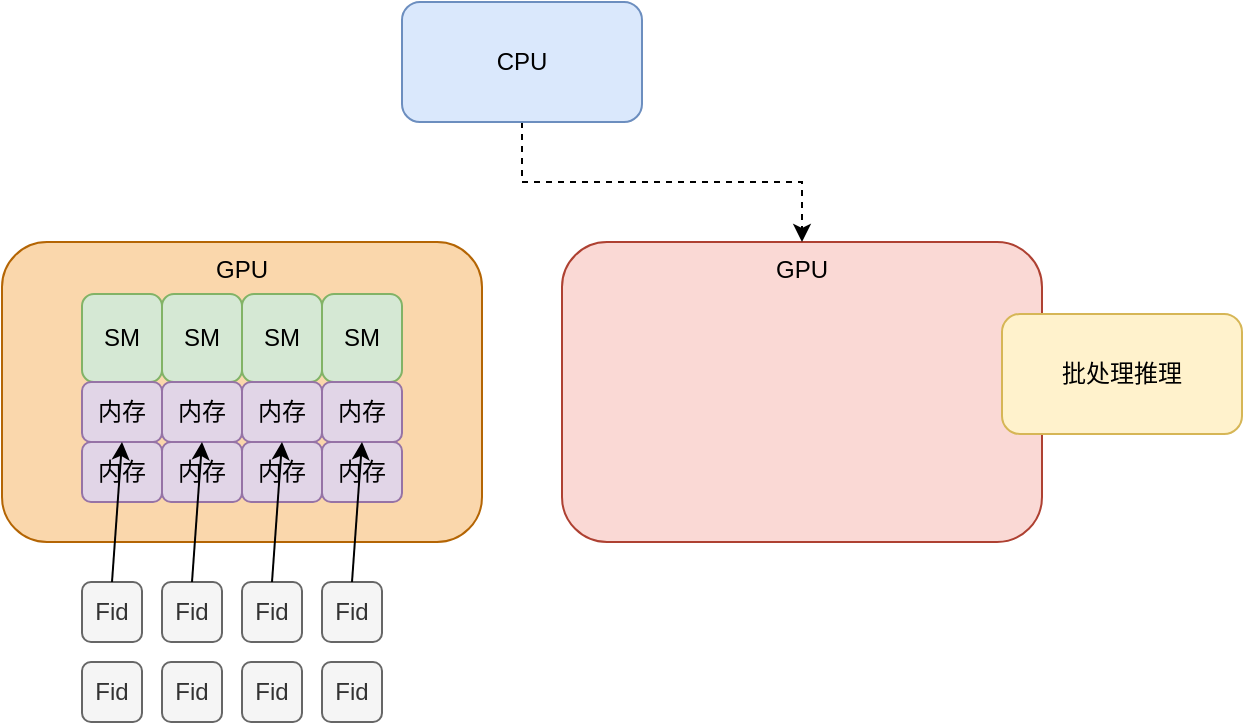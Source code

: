 <mxfile version="22.1.1" type="github">
  <diagram name="第 1 页" id="HzuX8MR-6W568-05lvP0">
    <mxGraphModel dx="1221" dy="737" grid="1" gridSize="10" guides="1" tooltips="1" connect="1" arrows="1" fold="1" page="1" pageScale="1" pageWidth="827" pageHeight="1169" math="0" shadow="0">
      <root>
        <mxCell id="0" />
        <mxCell id="1" parent="0" />
        <mxCell id="Jh2EIcRvJyehIqJK0xyP-31" value="GPU&lt;br&gt;" style="rounded=1;whiteSpace=wrap;html=1;fillColor=#fad7ac;strokeColor=#b46504;verticalAlign=top;container=0;" parent="1" vertex="1">
          <mxGeometry x="120" y="240" width="240" height="150" as="geometry" />
        </mxCell>
        <mxCell id="Jh2EIcRvJyehIqJK0xyP-32" value="GPU" style="rounded=1;whiteSpace=wrap;html=1;fillColor=#fad9d5;strokeColor=#ae4132;verticalAlign=top;container=0;" parent="1" vertex="1">
          <mxGeometry x="400" y="240" width="240" height="150" as="geometry" />
        </mxCell>
        <mxCell id="Jh2EIcRvJyehIqJK0xyP-42" value="SM" style="rounded=1;whiteSpace=wrap;html=1;fillColor=#d5e8d4;strokeColor=#82b366;" parent="1" vertex="1">
          <mxGeometry x="160" y="266" width="40" height="44" as="geometry" />
        </mxCell>
        <mxCell id="Jh2EIcRvJyehIqJK0xyP-50" value="SM" style="rounded=1;whiteSpace=wrap;html=1;fillColor=#d5e8d4;strokeColor=#82b366;" parent="1" vertex="1">
          <mxGeometry x="200" y="266" width="40" height="44" as="geometry" />
        </mxCell>
        <mxCell id="Jh2EIcRvJyehIqJK0xyP-51" value="SM" style="rounded=1;whiteSpace=wrap;html=1;fillColor=#d5e8d4;strokeColor=#82b366;" parent="1" vertex="1">
          <mxGeometry x="240" y="266" width="40" height="44" as="geometry" />
        </mxCell>
        <mxCell id="Jh2EIcRvJyehIqJK0xyP-52" value="SM" style="rounded=1;whiteSpace=wrap;html=1;fillColor=#d5e8d4;strokeColor=#82b366;" parent="1" vertex="1">
          <mxGeometry x="280" y="266" width="40" height="44" as="geometry" />
        </mxCell>
        <mxCell id="Jh2EIcRvJyehIqJK0xyP-53" value="内存" style="rounded=1;whiteSpace=wrap;html=1;fillColor=#e1d5e7;strokeColor=#9673a6;" parent="1" vertex="1">
          <mxGeometry x="160" y="310" width="40" height="30" as="geometry" />
        </mxCell>
        <mxCell id="Jh2EIcRvJyehIqJK0xyP-57" style="edgeStyle=orthogonalEdgeStyle;rounded=0;orthogonalLoop=1;jettySize=auto;html=1;entryX=0.5;entryY=0;entryDx=0;entryDy=0;dashed=1;" parent="1" source="Jh2EIcRvJyehIqJK0xyP-54" target="Jh2EIcRvJyehIqJK0xyP-32" edge="1">
          <mxGeometry relative="1" as="geometry" />
        </mxCell>
        <mxCell id="Jh2EIcRvJyehIqJK0xyP-54" value="CPU" style="rounded=1;whiteSpace=wrap;html=1;fillColor=#dae8fc;strokeColor=#6c8ebf;" parent="1" vertex="1">
          <mxGeometry x="320" y="120" width="120" height="60" as="geometry" />
        </mxCell>
        <mxCell id="Jh2EIcRvJyehIqJK0xyP-58" value="批处理推理" style="rounded=1;whiteSpace=wrap;html=1;fillColor=#fff2cc;strokeColor=#d6b656;" parent="1" vertex="1">
          <mxGeometry x="620" y="276" width="120" height="60" as="geometry" />
        </mxCell>
        <mxCell id="QCqDjXfPK4b39EebuWi0-1" style="edgeStyle=orthogonalEdgeStyle;rounded=0;orthogonalLoop=1;jettySize=auto;html=1;exitX=0.5;exitY=1;exitDx=0;exitDy=0;" edge="1" parent="1" source="Jh2EIcRvJyehIqJK0xyP-50" target="Jh2EIcRvJyehIqJK0xyP-50">
          <mxGeometry relative="1" as="geometry" />
        </mxCell>
        <mxCell id="QCqDjXfPK4b39EebuWi0-2" value="内存" style="rounded=1;whiteSpace=wrap;html=1;fillColor=#e1d5e7;strokeColor=#9673a6;" vertex="1" parent="1">
          <mxGeometry x="200" y="310" width="40" height="30" as="geometry" />
        </mxCell>
        <mxCell id="QCqDjXfPK4b39EebuWi0-3" value="内存" style="rounded=1;whiteSpace=wrap;html=1;fillColor=#e1d5e7;strokeColor=#9673a6;" vertex="1" parent="1">
          <mxGeometry x="240" y="310" width="40" height="30" as="geometry" />
        </mxCell>
        <mxCell id="QCqDjXfPK4b39EebuWi0-4" value="内存" style="rounded=1;whiteSpace=wrap;html=1;fillColor=#e1d5e7;strokeColor=#9673a6;" vertex="1" parent="1">
          <mxGeometry x="280" y="310" width="40" height="30" as="geometry" />
        </mxCell>
        <mxCell id="QCqDjXfPK4b39EebuWi0-5" value="内存" style="rounded=1;whiteSpace=wrap;html=1;fillColor=#e1d5e7;strokeColor=#9673a6;" vertex="1" parent="1">
          <mxGeometry x="160" y="340" width="40" height="30" as="geometry" />
        </mxCell>
        <mxCell id="QCqDjXfPK4b39EebuWi0-6" value="内存" style="rounded=1;whiteSpace=wrap;html=1;fillColor=#e1d5e7;strokeColor=#9673a6;" vertex="1" parent="1">
          <mxGeometry x="200" y="340" width="40" height="30" as="geometry" />
        </mxCell>
        <mxCell id="QCqDjXfPK4b39EebuWi0-7" value="内存" style="rounded=1;whiteSpace=wrap;html=1;fillColor=#e1d5e7;strokeColor=#9673a6;" vertex="1" parent="1">
          <mxGeometry x="240" y="340" width="40" height="30" as="geometry" />
        </mxCell>
        <mxCell id="QCqDjXfPK4b39EebuWi0-8" value="内存" style="rounded=1;whiteSpace=wrap;html=1;fillColor=#e1d5e7;strokeColor=#9673a6;" vertex="1" parent="1">
          <mxGeometry x="280" y="340" width="40" height="30" as="geometry" />
        </mxCell>
        <mxCell id="QCqDjXfPK4b39EebuWi0-9" value="Fid" style="rounded=1;whiteSpace=wrap;html=1;fillColor=#f5f5f5;fontColor=#333333;strokeColor=#666666;" vertex="1" parent="1">
          <mxGeometry x="160" y="410" width="30" height="30" as="geometry" />
        </mxCell>
        <mxCell id="QCqDjXfPK4b39EebuWi0-11" value="Fid" style="rounded=1;whiteSpace=wrap;html=1;fillColor=#f5f5f5;fontColor=#333333;strokeColor=#666666;" vertex="1" parent="1">
          <mxGeometry x="200" y="410" width="30" height="30" as="geometry" />
        </mxCell>
        <mxCell id="QCqDjXfPK4b39EebuWi0-12" value="Fid" style="rounded=1;whiteSpace=wrap;html=1;fillColor=#f5f5f5;fontColor=#333333;strokeColor=#666666;" vertex="1" parent="1">
          <mxGeometry x="240" y="410" width="30" height="30" as="geometry" />
        </mxCell>
        <mxCell id="QCqDjXfPK4b39EebuWi0-13" value="Fid" style="rounded=1;whiteSpace=wrap;html=1;fillColor=#f5f5f5;fontColor=#333333;strokeColor=#666666;" vertex="1" parent="1">
          <mxGeometry x="280" y="410" width="30" height="30" as="geometry" />
        </mxCell>
        <mxCell id="QCqDjXfPK4b39EebuWi0-20" value="" style="endArrow=classic;html=1;rounded=0;entryX=0.5;entryY=0;entryDx=0;entryDy=0;exitX=0.5;exitY=0;exitDx=0;exitDy=0;" edge="1" parent="1" source="QCqDjXfPK4b39EebuWi0-9" target="QCqDjXfPK4b39EebuWi0-5">
          <mxGeometry width="50" height="50" relative="1" as="geometry">
            <mxPoint x="90" y="510" as="sourcePoint" />
            <mxPoint x="140" y="460" as="targetPoint" />
          </mxGeometry>
        </mxCell>
        <mxCell id="QCqDjXfPK4b39EebuWi0-21" value="" style="endArrow=classic;html=1;rounded=0;entryX=0.5;entryY=0;entryDx=0;entryDy=0;exitX=0.5;exitY=0;exitDx=0;exitDy=0;" edge="1" parent="1" source="QCqDjXfPK4b39EebuWi0-11" target="QCqDjXfPK4b39EebuWi0-6">
          <mxGeometry width="50" height="50" relative="1" as="geometry">
            <mxPoint x="100" y="520" as="sourcePoint" />
            <mxPoint x="150" y="470" as="targetPoint" />
          </mxGeometry>
        </mxCell>
        <mxCell id="QCqDjXfPK4b39EebuWi0-22" value="" style="endArrow=classic;html=1;rounded=0;entryX=0.5;entryY=0;entryDx=0;entryDy=0;exitX=0.5;exitY=0;exitDx=0;exitDy=0;" edge="1" parent="1" source="QCqDjXfPK4b39EebuWi0-12" target="QCqDjXfPK4b39EebuWi0-7">
          <mxGeometry width="50" height="50" relative="1" as="geometry">
            <mxPoint x="110" y="530" as="sourcePoint" />
            <mxPoint x="160" y="480" as="targetPoint" />
          </mxGeometry>
        </mxCell>
        <mxCell id="QCqDjXfPK4b39EebuWi0-23" value="" style="endArrow=classic;html=1;rounded=0;entryX=0.5;entryY=0;entryDx=0;entryDy=0;exitX=0.5;exitY=0;exitDx=0;exitDy=0;" edge="1" parent="1" source="QCqDjXfPK4b39EebuWi0-13" target="QCqDjXfPK4b39EebuWi0-8">
          <mxGeometry width="50" height="50" relative="1" as="geometry">
            <mxPoint x="120" y="540" as="sourcePoint" />
            <mxPoint x="170" y="490" as="targetPoint" />
          </mxGeometry>
        </mxCell>
        <mxCell id="QCqDjXfPK4b39EebuWi0-24" value="Fid" style="rounded=1;whiteSpace=wrap;html=1;fillColor=#f5f5f5;fontColor=#333333;strokeColor=#666666;" vertex="1" parent="1">
          <mxGeometry x="160" y="450" width="30" height="30" as="geometry" />
        </mxCell>
        <mxCell id="QCqDjXfPK4b39EebuWi0-25" value="Fid" style="rounded=1;whiteSpace=wrap;html=1;fillColor=#f5f5f5;fontColor=#333333;strokeColor=#666666;" vertex="1" parent="1">
          <mxGeometry x="200" y="450" width="30" height="30" as="geometry" />
        </mxCell>
        <mxCell id="QCqDjXfPK4b39EebuWi0-26" value="Fid" style="rounded=1;whiteSpace=wrap;html=1;fillColor=#f5f5f5;fontColor=#333333;strokeColor=#666666;" vertex="1" parent="1">
          <mxGeometry x="240" y="450" width="30" height="30" as="geometry" />
        </mxCell>
        <mxCell id="QCqDjXfPK4b39EebuWi0-27" value="Fid" style="rounded=1;whiteSpace=wrap;html=1;fillColor=#f5f5f5;fontColor=#333333;strokeColor=#666666;" vertex="1" parent="1">
          <mxGeometry x="280" y="450" width="30" height="30" as="geometry" />
        </mxCell>
      </root>
    </mxGraphModel>
  </diagram>
</mxfile>
